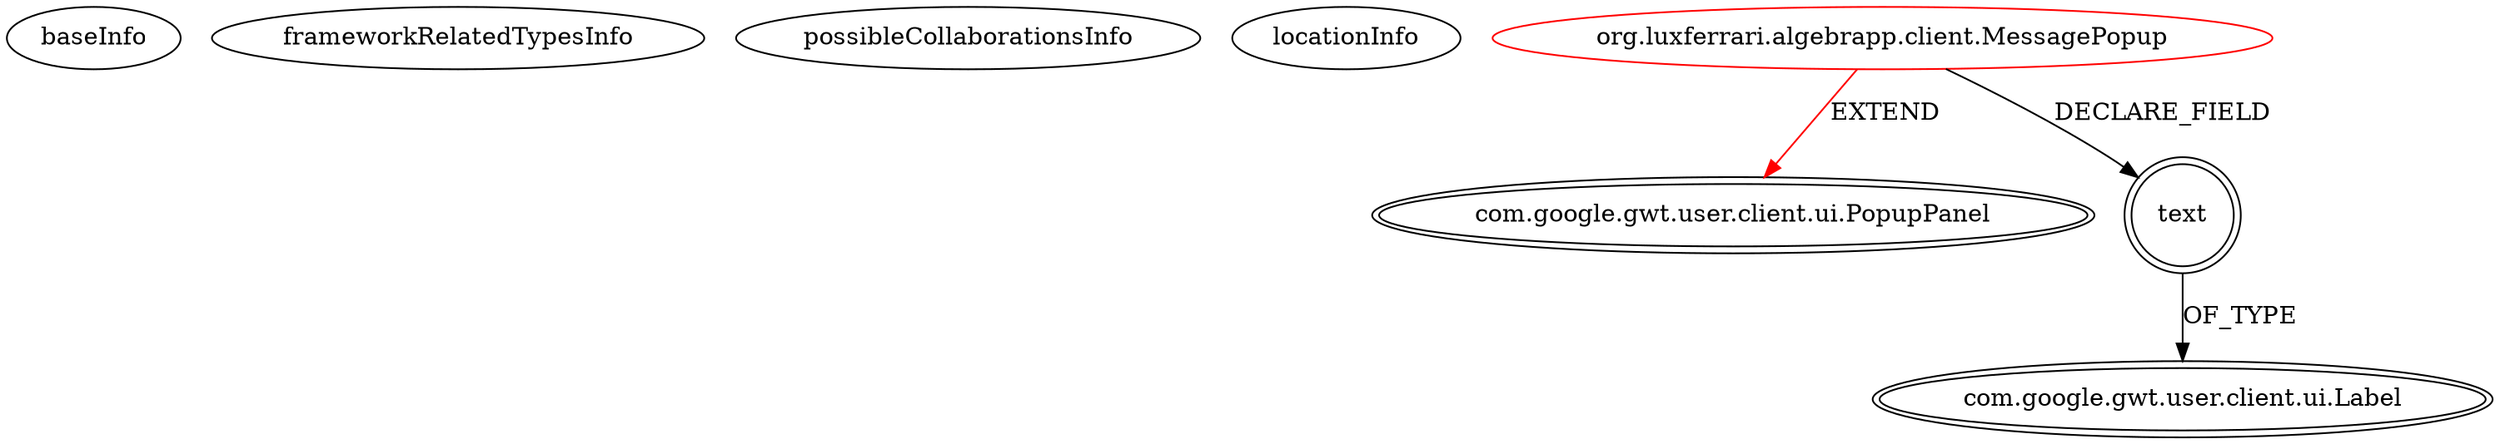 digraph {
baseInfo[graphId=3648,category="extension_graph",isAnonymous=false,possibleRelation=false]
frameworkRelatedTypesInfo[0="com.google.gwt.user.client.ui.PopupPanel"]
possibleCollaborationsInfo[]
locationInfo[projectName="luxferrari-AlgebrApp",filePath="/luxferrari-AlgebrApp/AlgebrApp-master/AlgebrApp/src/org/luxferrari/algebrapp/client/MessagePopup.java",contextSignature="MessagePopup",graphId="3648"]
0[label="org.luxferrari.algebrapp.client.MessagePopup",vertexType="ROOT_CLIENT_CLASS_DECLARATION",isFrameworkType=false,color=red]
1[label="com.google.gwt.user.client.ui.PopupPanel",vertexType="FRAMEWORK_CLASS_TYPE",isFrameworkType=true,peripheries=2]
2[label="text",vertexType="FIELD_DECLARATION",isFrameworkType=true,peripheries=2,shape=circle]
3[label="com.google.gwt.user.client.ui.Label",vertexType="FRAMEWORK_CLASS_TYPE",isFrameworkType=true,peripheries=2]
0->1[label="EXTEND",color=red]
0->2[label="DECLARE_FIELD"]
2->3[label="OF_TYPE"]
}
